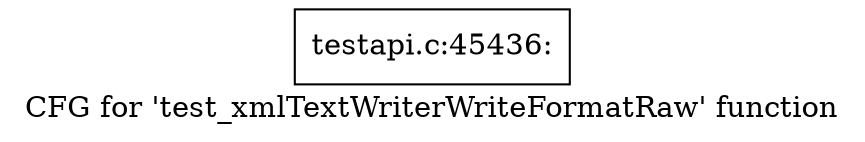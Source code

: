 digraph "CFG for 'test_xmlTextWriterWriteFormatRaw' function" {
	label="CFG for 'test_xmlTextWriterWriteFormatRaw' function";

	Node0x591bed0 [shape=record,label="{testapi.c:45436:}"];
}
